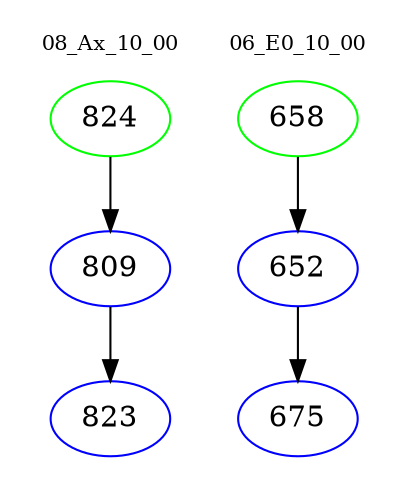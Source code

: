 digraph{
subgraph cluster_0 {
color = white
label = "08_Ax_10_00";
fontsize=10;
T0_824 [label="824", color="green"]
T0_824 -> T0_809 [color="black"]
T0_809 [label="809", color="blue"]
T0_809 -> T0_823 [color="black"]
T0_823 [label="823", color="blue"]
}
subgraph cluster_1 {
color = white
label = "06_E0_10_00";
fontsize=10;
T1_658 [label="658", color="green"]
T1_658 -> T1_652 [color="black"]
T1_652 [label="652", color="blue"]
T1_652 -> T1_675 [color="black"]
T1_675 [label="675", color="blue"]
}
}

